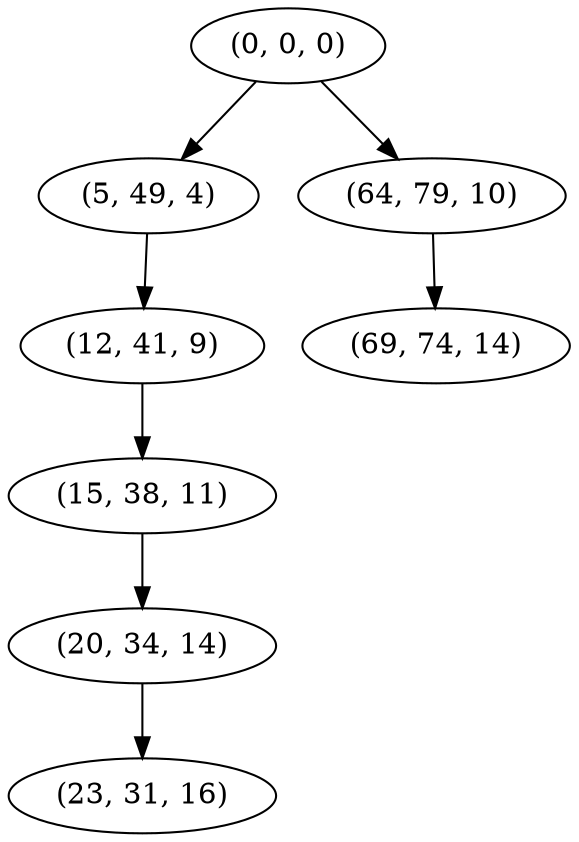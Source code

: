 digraph tree {
    "(0, 0, 0)";
    "(5, 49, 4)";
    "(12, 41, 9)";
    "(15, 38, 11)";
    "(20, 34, 14)";
    "(23, 31, 16)";
    "(64, 79, 10)";
    "(69, 74, 14)";
    "(0, 0, 0)" -> "(5, 49, 4)";
    "(0, 0, 0)" -> "(64, 79, 10)";
    "(5, 49, 4)" -> "(12, 41, 9)";
    "(12, 41, 9)" -> "(15, 38, 11)";
    "(15, 38, 11)" -> "(20, 34, 14)";
    "(20, 34, 14)" -> "(23, 31, 16)";
    "(64, 79, 10)" -> "(69, 74, 14)";
}
